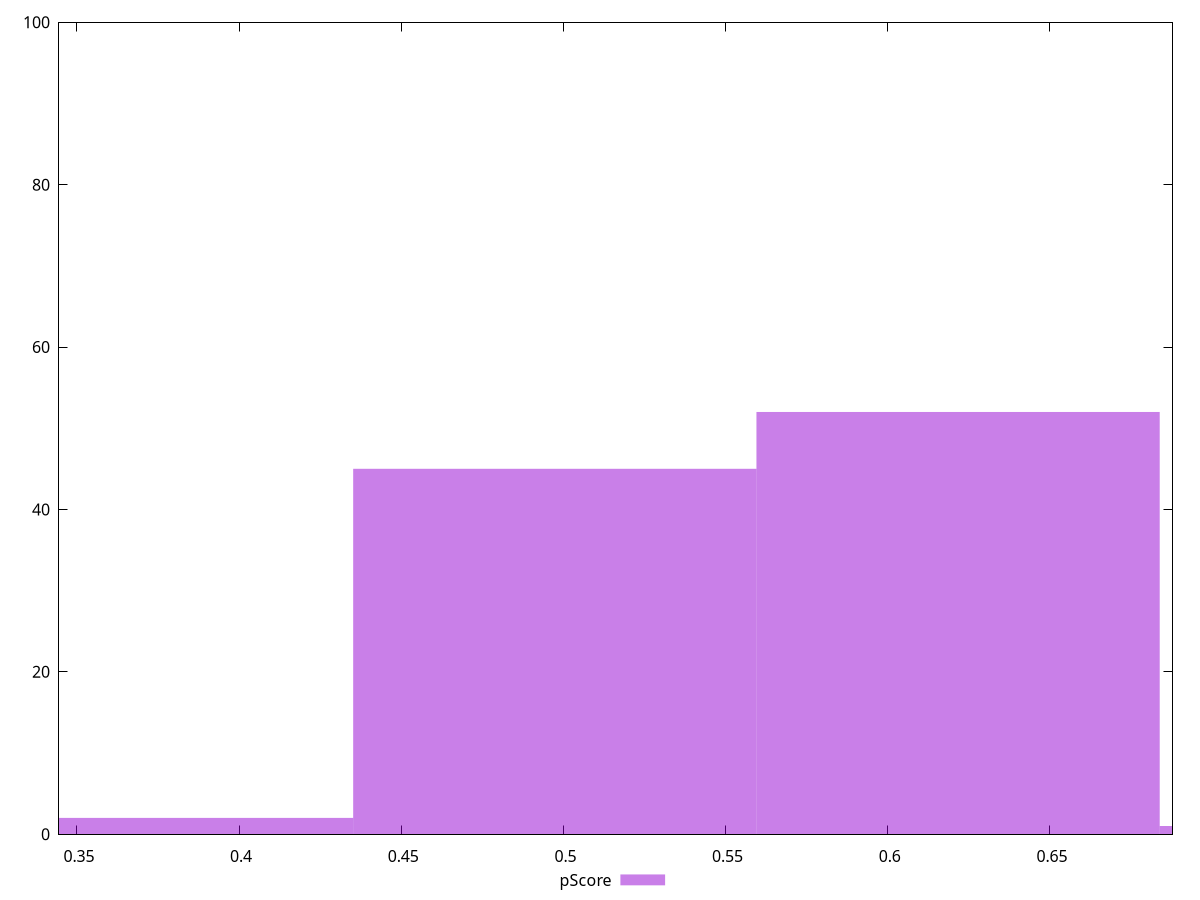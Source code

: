 reset

$pScore <<EOF
0.4973361250258504 45
0.621670156282313 52
0.3730020937693878 2
0.7460041875387756 1
EOF

set key outside below
set boxwidth 0.1243340312564626
set xrange [0.3444705882352941:0.6877777777777778]
set yrange [0:100]
set trange [0:100]
set style fill transparent solid 0.5 noborder
set terminal svg size 640, 490 enhanced background rgb 'white'
set output "report_00015_2021-02-09T16-11-33.973Z/render-blocking-resources/samples/pages+cached+noadtech/pScore/histogram.svg"

plot $pScore title "pScore" with boxes

reset
